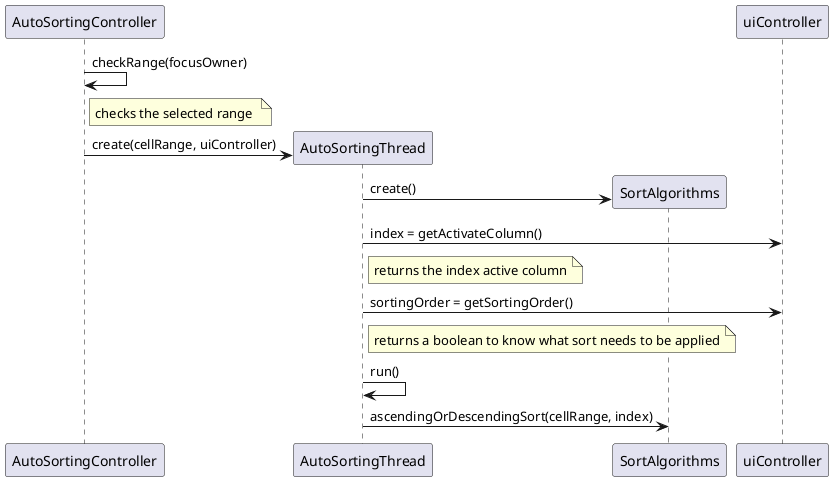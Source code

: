 @startuml Core03.3_AutoSorting.png

   skinparam handwritten false
   skinparam monochrome false
   skinparam packageStyle rect
   skinparam defaultFontName FG Virgil
   skinparam shadowing false

    AutoSortingController->AutoSortingController: checkRange(focusOwner)
    note right AutoSortingController
        checks the selected range 
    end note

    create AutoSortingThread
    AutoSortingController->AutoSortingThread: create(cellRange, uiController)

    create SortAlgorithms
    AutoSortingThread->SortAlgorithms: create()

    AutoSortingThread->uiController: index = getActivateColumn()
    note right AutoSortingThread
        returns the index active column
    end note

    AutoSortingThread->uiController: sortingOrder = getSortingOrder()
    note right AutoSortingThread
        returns a boolean to know what sort needs to be applied
    end note

    AutoSortingThread->AutoSortingThread: run()

    AutoSortingThread->SortAlgorithms: ascendingOrDescendingSort(cellRange, index)

@enduml